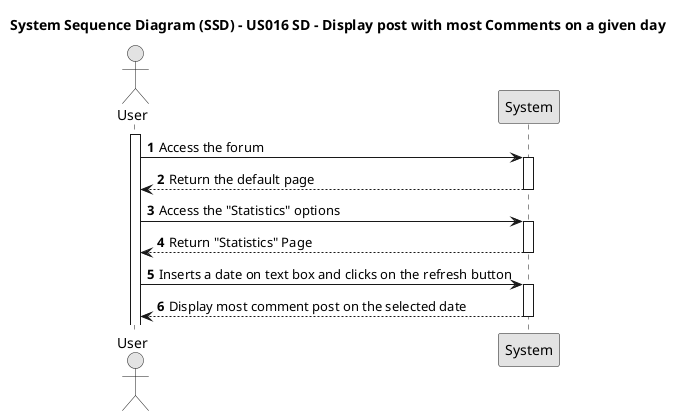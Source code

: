 @startuml US015
skinparam monochrome true
skinparam packageStyle rectangle
skinparam shadowing false

title System Sequence Diagram (SSD) - US016 SD - Display post with most Comments on a given day

autonumber

actor "User" as User
participant "System" as System

activate User
    User -> System: Access the forum
   
    activate System
        System --> User : Return the default page 
    deactivate System

    User -> System : Access the "Statistics" options

    activate System
    System --> User: Return "Statistics" Page
    deactivate System

    User -> System :Inserts a date on text box and clicks on the refresh button

    activate System
    System --> User : Display most comment post on the selected date
    deactivate System
    
@enduml